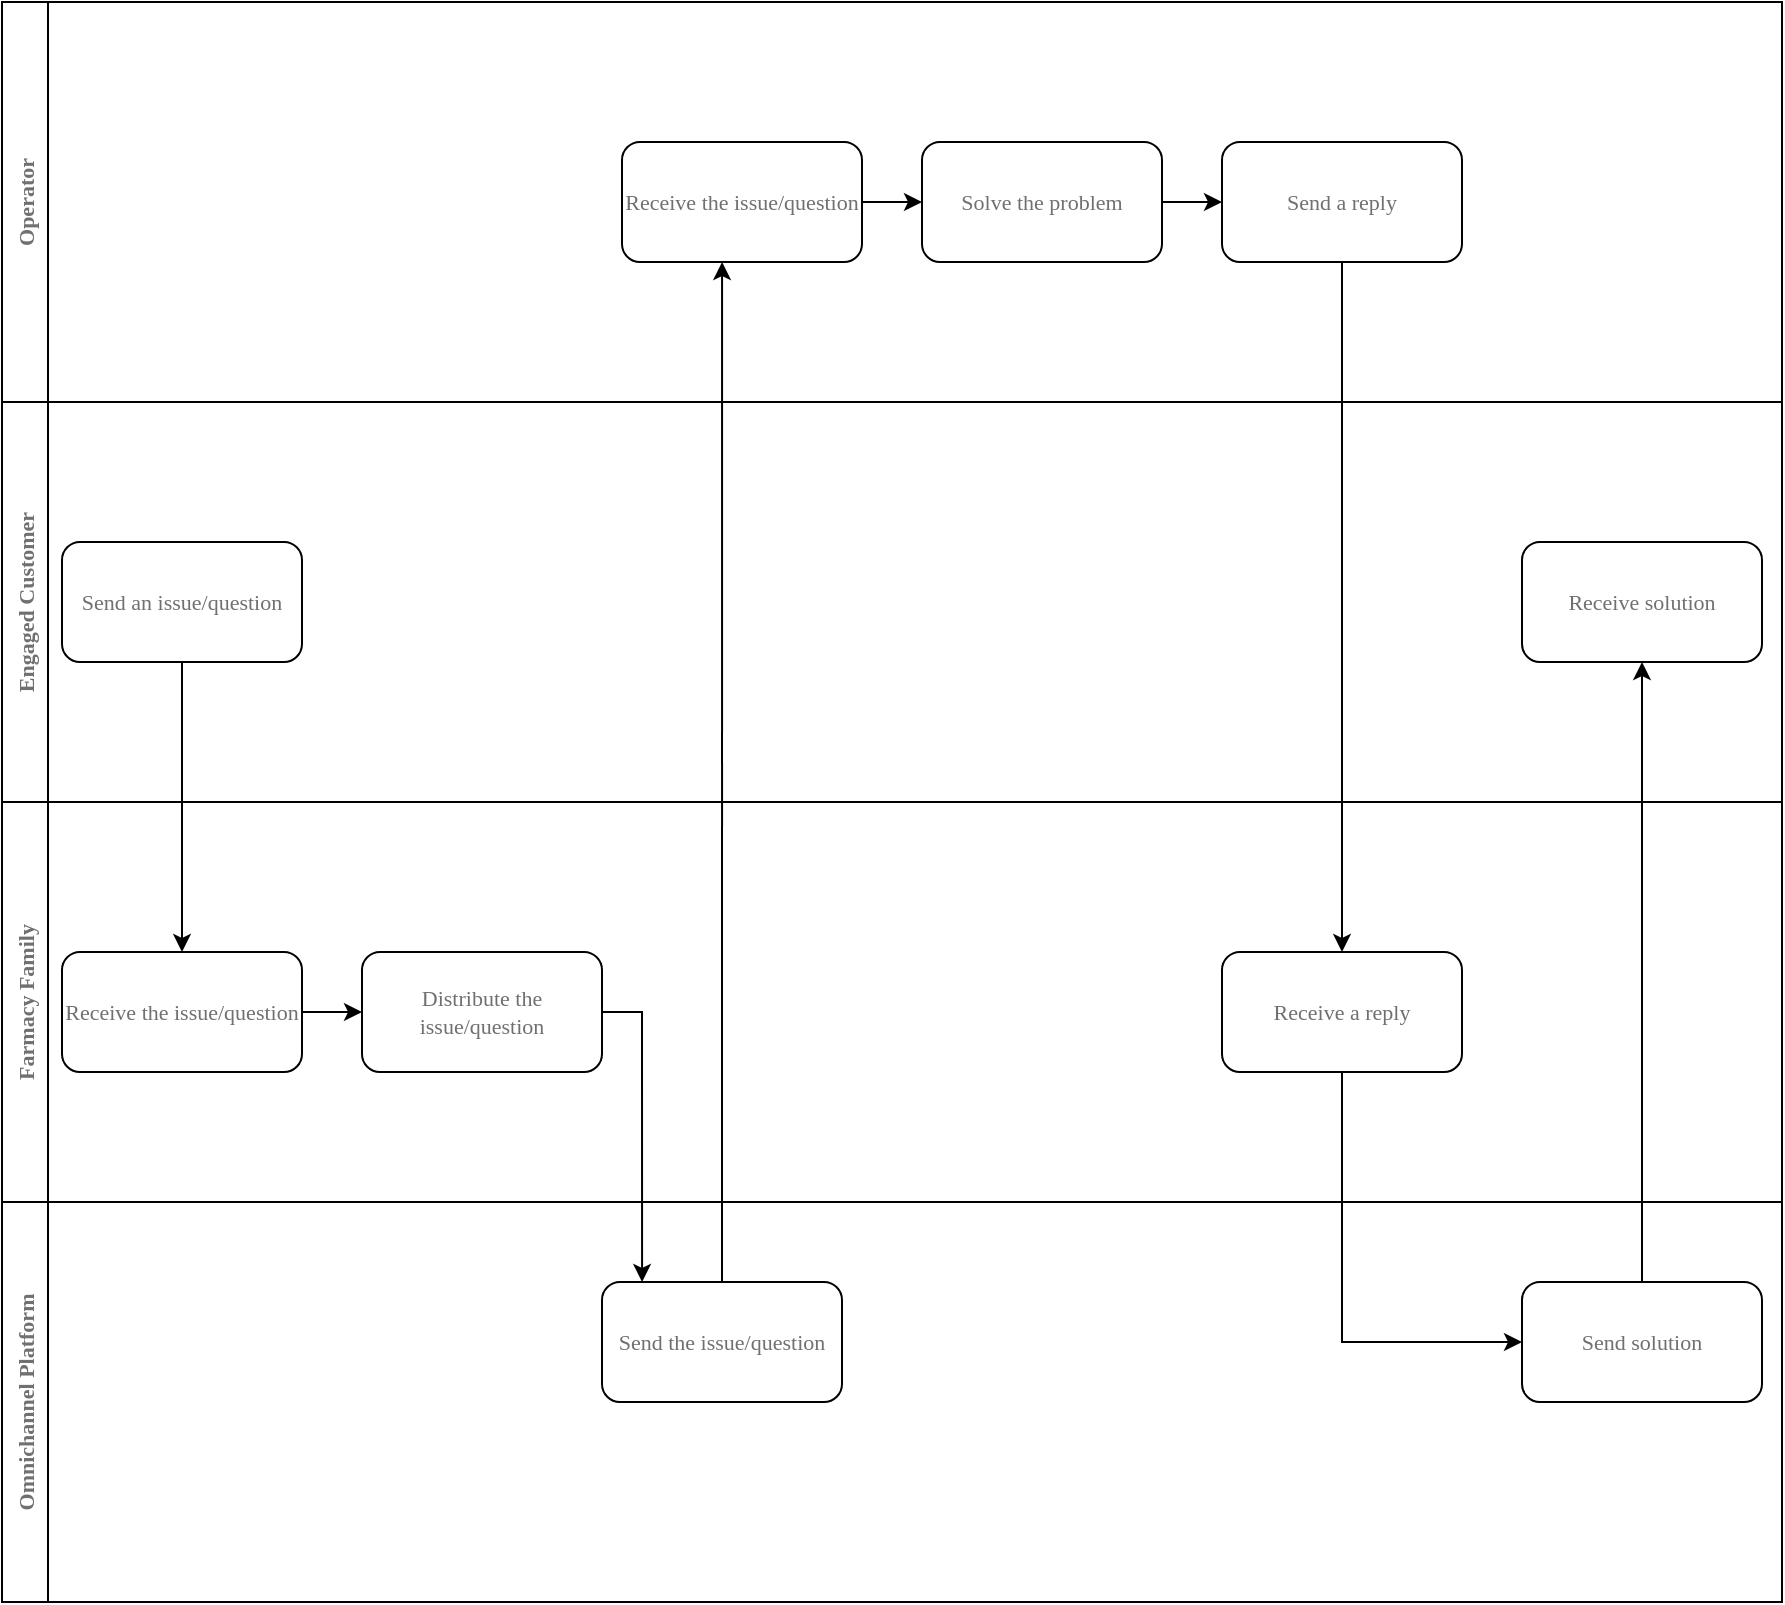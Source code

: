 <mxfile version="15.4.0" type="device"><diagram id="BTHRvVbeJQl14Jfpl1iZ" name="Страница 1"><mxGraphModel dx="1298" dy="945" grid="1" gridSize="10" guides="1" tooltips="1" connect="1" arrows="1" fold="1" page="1" pageScale="1" pageWidth="827" pageHeight="1169" background="#ffffff" math="0" shadow="0"><root><mxCell id="0"/><mxCell id="1" parent="0"/><mxCell id="Npm_XbVdNv9Q9V2959h1-1" value="Operator" style="swimlane;horizontal=0;fontFamily=PT Mono;fontSize=11;fontColor=#707070;fillColor=default;" vertex="1" parent="1"><mxGeometry x="20" y="80" width="890" height="200" as="geometry"/></mxCell><mxCell id="Npm_XbVdNv9Q9V2959h1-36" style="edgeStyle=orthogonalEdgeStyle;rounded=0;orthogonalLoop=1;jettySize=auto;html=1;exitX=1;exitY=0.5;exitDx=0;exitDy=0;entryX=0;entryY=0.5;entryDx=0;entryDy=0;" edge="1" parent="Npm_XbVdNv9Q9V2959h1-1" source="Npm_XbVdNv9Q9V2959h1-33" target="Npm_XbVdNv9Q9V2959h1-35"><mxGeometry relative="1" as="geometry"/></mxCell><mxCell id="Npm_XbVdNv9Q9V2959h1-33" value="Receive&amp;nbsp;the issue/question" style="rounded=1;whiteSpace=wrap;html=1;fontFamily=PT Mono;fontSize=11;fontColor=#707070;" vertex="1" parent="Npm_XbVdNv9Q9V2959h1-1"><mxGeometry x="310" y="70" width="120" height="60" as="geometry"/></mxCell><mxCell id="Npm_XbVdNv9Q9V2959h1-38" style="edgeStyle=orthogonalEdgeStyle;rounded=0;orthogonalLoop=1;jettySize=auto;html=1;exitX=1;exitY=0.5;exitDx=0;exitDy=0;" edge="1" parent="Npm_XbVdNv9Q9V2959h1-1" source="Npm_XbVdNv9Q9V2959h1-35" target="Npm_XbVdNv9Q9V2959h1-37"><mxGeometry relative="1" as="geometry"/></mxCell><mxCell id="Npm_XbVdNv9Q9V2959h1-35" value="Solve the problem" style="rounded=1;whiteSpace=wrap;html=1;fontFamily=PT Mono;fontSize=11;fontColor=#707070;" vertex="1" parent="Npm_XbVdNv9Q9V2959h1-1"><mxGeometry x="460" y="70" width="120" height="60" as="geometry"/></mxCell><mxCell id="Npm_XbVdNv9Q9V2959h1-37" value="Send a reply" style="rounded=1;whiteSpace=wrap;html=1;fontFamily=PT Mono;fontSize=11;fontColor=#707070;" vertex="1" parent="Npm_XbVdNv9Q9V2959h1-1"><mxGeometry x="610" y="70" width="120" height="60" as="geometry"/></mxCell><mxCell id="Npm_XbVdNv9Q9V2959h1-7" value="Engaged Customer" style="swimlane;horizontal=0;fontFamily=PT Mono;fontSize=11;fontColor=#707070;" vertex="1" parent="1"><mxGeometry x="20" y="280" width="890" height="200" as="geometry"/></mxCell><mxCell id="Npm_XbVdNv9Q9V2959h1-28" value="Send an issue/question" style="rounded=1;whiteSpace=wrap;html=1;fontFamily=PT Mono;fontSize=11;fontColor=#707070;" vertex="1" parent="Npm_XbVdNv9Q9V2959h1-7"><mxGeometry x="30" y="70" width="120" height="60" as="geometry"/></mxCell><mxCell id="Npm_XbVdNv9Q9V2959h1-45" value="Receive solution" style="rounded=1;whiteSpace=wrap;html=1;fontFamily=PT Mono;fontSize=11;fontColor=#707070;" vertex="1" parent="Npm_XbVdNv9Q9V2959h1-7"><mxGeometry x="760" y="70" width="120" height="60" as="geometry"/></mxCell><mxCell id="Npm_XbVdNv9Q9V2959h1-13" value="Farmacy Family" style="swimlane;horizontal=0;fontFamily=PT Mono;fontSize=11;fontColor=#707070;" vertex="1" parent="1"><mxGeometry x="20" y="480" width="890" height="200" as="geometry"/></mxCell><mxCell id="Npm_XbVdNv9Q9V2959h1-32" style="edgeStyle=orthogonalEdgeStyle;rounded=0;orthogonalLoop=1;jettySize=auto;html=1;exitX=1;exitY=0.5;exitDx=0;exitDy=0;" edge="1" parent="Npm_XbVdNv9Q9V2959h1-13" source="Npm_XbVdNv9Q9V2959h1-29" target="Npm_XbVdNv9Q9V2959h1-30"><mxGeometry relative="1" as="geometry"/></mxCell><mxCell id="Npm_XbVdNv9Q9V2959h1-29" value="Receive&amp;nbsp;the issue/question" style="rounded=1;whiteSpace=wrap;html=1;fontFamily=PT Mono;fontSize=11;fontColor=#707070;" vertex="1" parent="Npm_XbVdNv9Q9V2959h1-13"><mxGeometry x="30" y="75" width="120" height="60" as="geometry"/></mxCell><mxCell id="Npm_XbVdNv9Q9V2959h1-30" value="Distribute the issue/question" style="rounded=1;whiteSpace=wrap;html=1;fontFamily=PT Mono;fontSize=11;fontColor=#707070;" vertex="1" parent="Npm_XbVdNv9Q9V2959h1-13"><mxGeometry x="180" y="75" width="120" height="60" as="geometry"/></mxCell><mxCell id="Npm_XbVdNv9Q9V2959h1-39" value="Receive a reply" style="rounded=1;whiteSpace=wrap;html=1;fontFamily=PT Mono;fontSize=11;fontColor=#707070;" vertex="1" parent="Npm_XbVdNv9Q9V2959h1-13"><mxGeometry x="610" y="75" width="120" height="60" as="geometry"/></mxCell><mxCell id="Npm_XbVdNv9Q9V2959h1-31" style="edgeStyle=orthogonalEdgeStyle;rounded=0;orthogonalLoop=1;jettySize=auto;html=1;exitX=0.5;exitY=1;exitDx=0;exitDy=0;entryX=0.5;entryY=0;entryDx=0;entryDy=0;" edge="1" parent="1" source="Npm_XbVdNv9Q9V2959h1-28" target="Npm_XbVdNv9Q9V2959h1-29"><mxGeometry relative="1" as="geometry"/></mxCell><mxCell id="Npm_XbVdNv9Q9V2959h1-46" style="edgeStyle=orthogonalEdgeStyle;rounded=0;orthogonalLoop=1;jettySize=auto;html=1;exitX=0.5;exitY=0;exitDx=0;exitDy=0;entryX=0.5;entryY=1;entryDx=0;entryDy=0;" edge="1" parent="1" source="Npm_XbVdNv9Q9V2959h1-43" target="Npm_XbVdNv9Q9V2959h1-45"><mxGeometry relative="1" as="geometry"/></mxCell><mxCell id="Npm_XbVdNv9Q9V2959h1-47" value="Omnichannel Platform" style="swimlane;horizontal=0;fontFamily=PT Mono;fontSize=11;fontColor=#707070;" vertex="1" parent="1"><mxGeometry x="20" y="680" width="890" height="200" as="geometry"/></mxCell><mxCell id="Npm_XbVdNv9Q9V2959h1-48" value="" style="edgeStyle=orthogonalEdgeStyle;rounded=0;orthogonalLoop=1;jettySize=auto;html=1;fontFamily=PT Mono;fontSize=11;fontColor=#707070;startArrow=none;startFill=0;endArrow=classic;endFill=1;verticalAlign=middle;" edge="1" parent="Npm_XbVdNv9Q9V2959h1-47"><mxGeometry relative="1" as="geometry"><mxPoint x="390" y="135" as="sourcePoint"/></mxGeometry></mxCell><mxCell id="Npm_XbVdNv9Q9V2959h1-50" value="Send the issue/question" style="rounded=1;whiteSpace=wrap;html=1;fontFamily=PT Mono;fontSize=11;fontColor=#707070;" vertex="1" parent="Npm_XbVdNv9Q9V2959h1-47"><mxGeometry x="300" y="40" width="120" height="60" as="geometry"/></mxCell><mxCell id="Npm_XbVdNv9Q9V2959h1-43" value="Send solution" style="rounded=1;whiteSpace=wrap;html=1;fontFamily=PT Mono;fontSize=11;fontColor=#707070;" vertex="1" parent="Npm_XbVdNv9Q9V2959h1-47"><mxGeometry x="760" y="40" width="120" height="60" as="geometry"/></mxCell><mxCell id="Npm_XbVdNv9Q9V2959h1-51" style="edgeStyle=orthogonalEdgeStyle;rounded=0;orthogonalLoop=1;jettySize=auto;html=1;exitX=1;exitY=0.5;exitDx=0;exitDy=0;entryX=0.167;entryY=0;entryDx=0;entryDy=0;entryPerimeter=0;" edge="1" parent="1" source="Npm_XbVdNv9Q9V2959h1-30" target="Npm_XbVdNv9Q9V2959h1-50"><mxGeometry relative="1" as="geometry"/></mxCell><mxCell id="Npm_XbVdNv9Q9V2959h1-54" style="edgeStyle=orthogonalEdgeStyle;rounded=0;orthogonalLoop=1;jettySize=auto;html=1;exitX=0.5;exitY=0;exitDx=0;exitDy=0;entryX=0.417;entryY=1;entryDx=0;entryDy=0;entryPerimeter=0;" edge="1" parent="1" source="Npm_XbVdNv9Q9V2959h1-50" target="Npm_XbVdNv9Q9V2959h1-33"><mxGeometry relative="1" as="geometry"/></mxCell><mxCell id="Npm_XbVdNv9Q9V2959h1-55" style="edgeStyle=orthogonalEdgeStyle;rounded=0;orthogonalLoop=1;jettySize=auto;html=1;exitX=0.5;exitY=1;exitDx=0;exitDy=0;" edge="1" parent="1" source="Npm_XbVdNv9Q9V2959h1-37" target="Npm_XbVdNv9Q9V2959h1-39"><mxGeometry relative="1" as="geometry"/></mxCell><mxCell id="Npm_XbVdNv9Q9V2959h1-56" style="edgeStyle=orthogonalEdgeStyle;rounded=0;orthogonalLoop=1;jettySize=auto;html=1;exitX=0.5;exitY=1;exitDx=0;exitDy=0;entryX=0;entryY=0.5;entryDx=0;entryDy=0;" edge="1" parent="1" source="Npm_XbVdNv9Q9V2959h1-39" target="Npm_XbVdNv9Q9V2959h1-43"><mxGeometry relative="1" as="geometry"/></mxCell></root></mxGraphModel></diagram></mxfile>